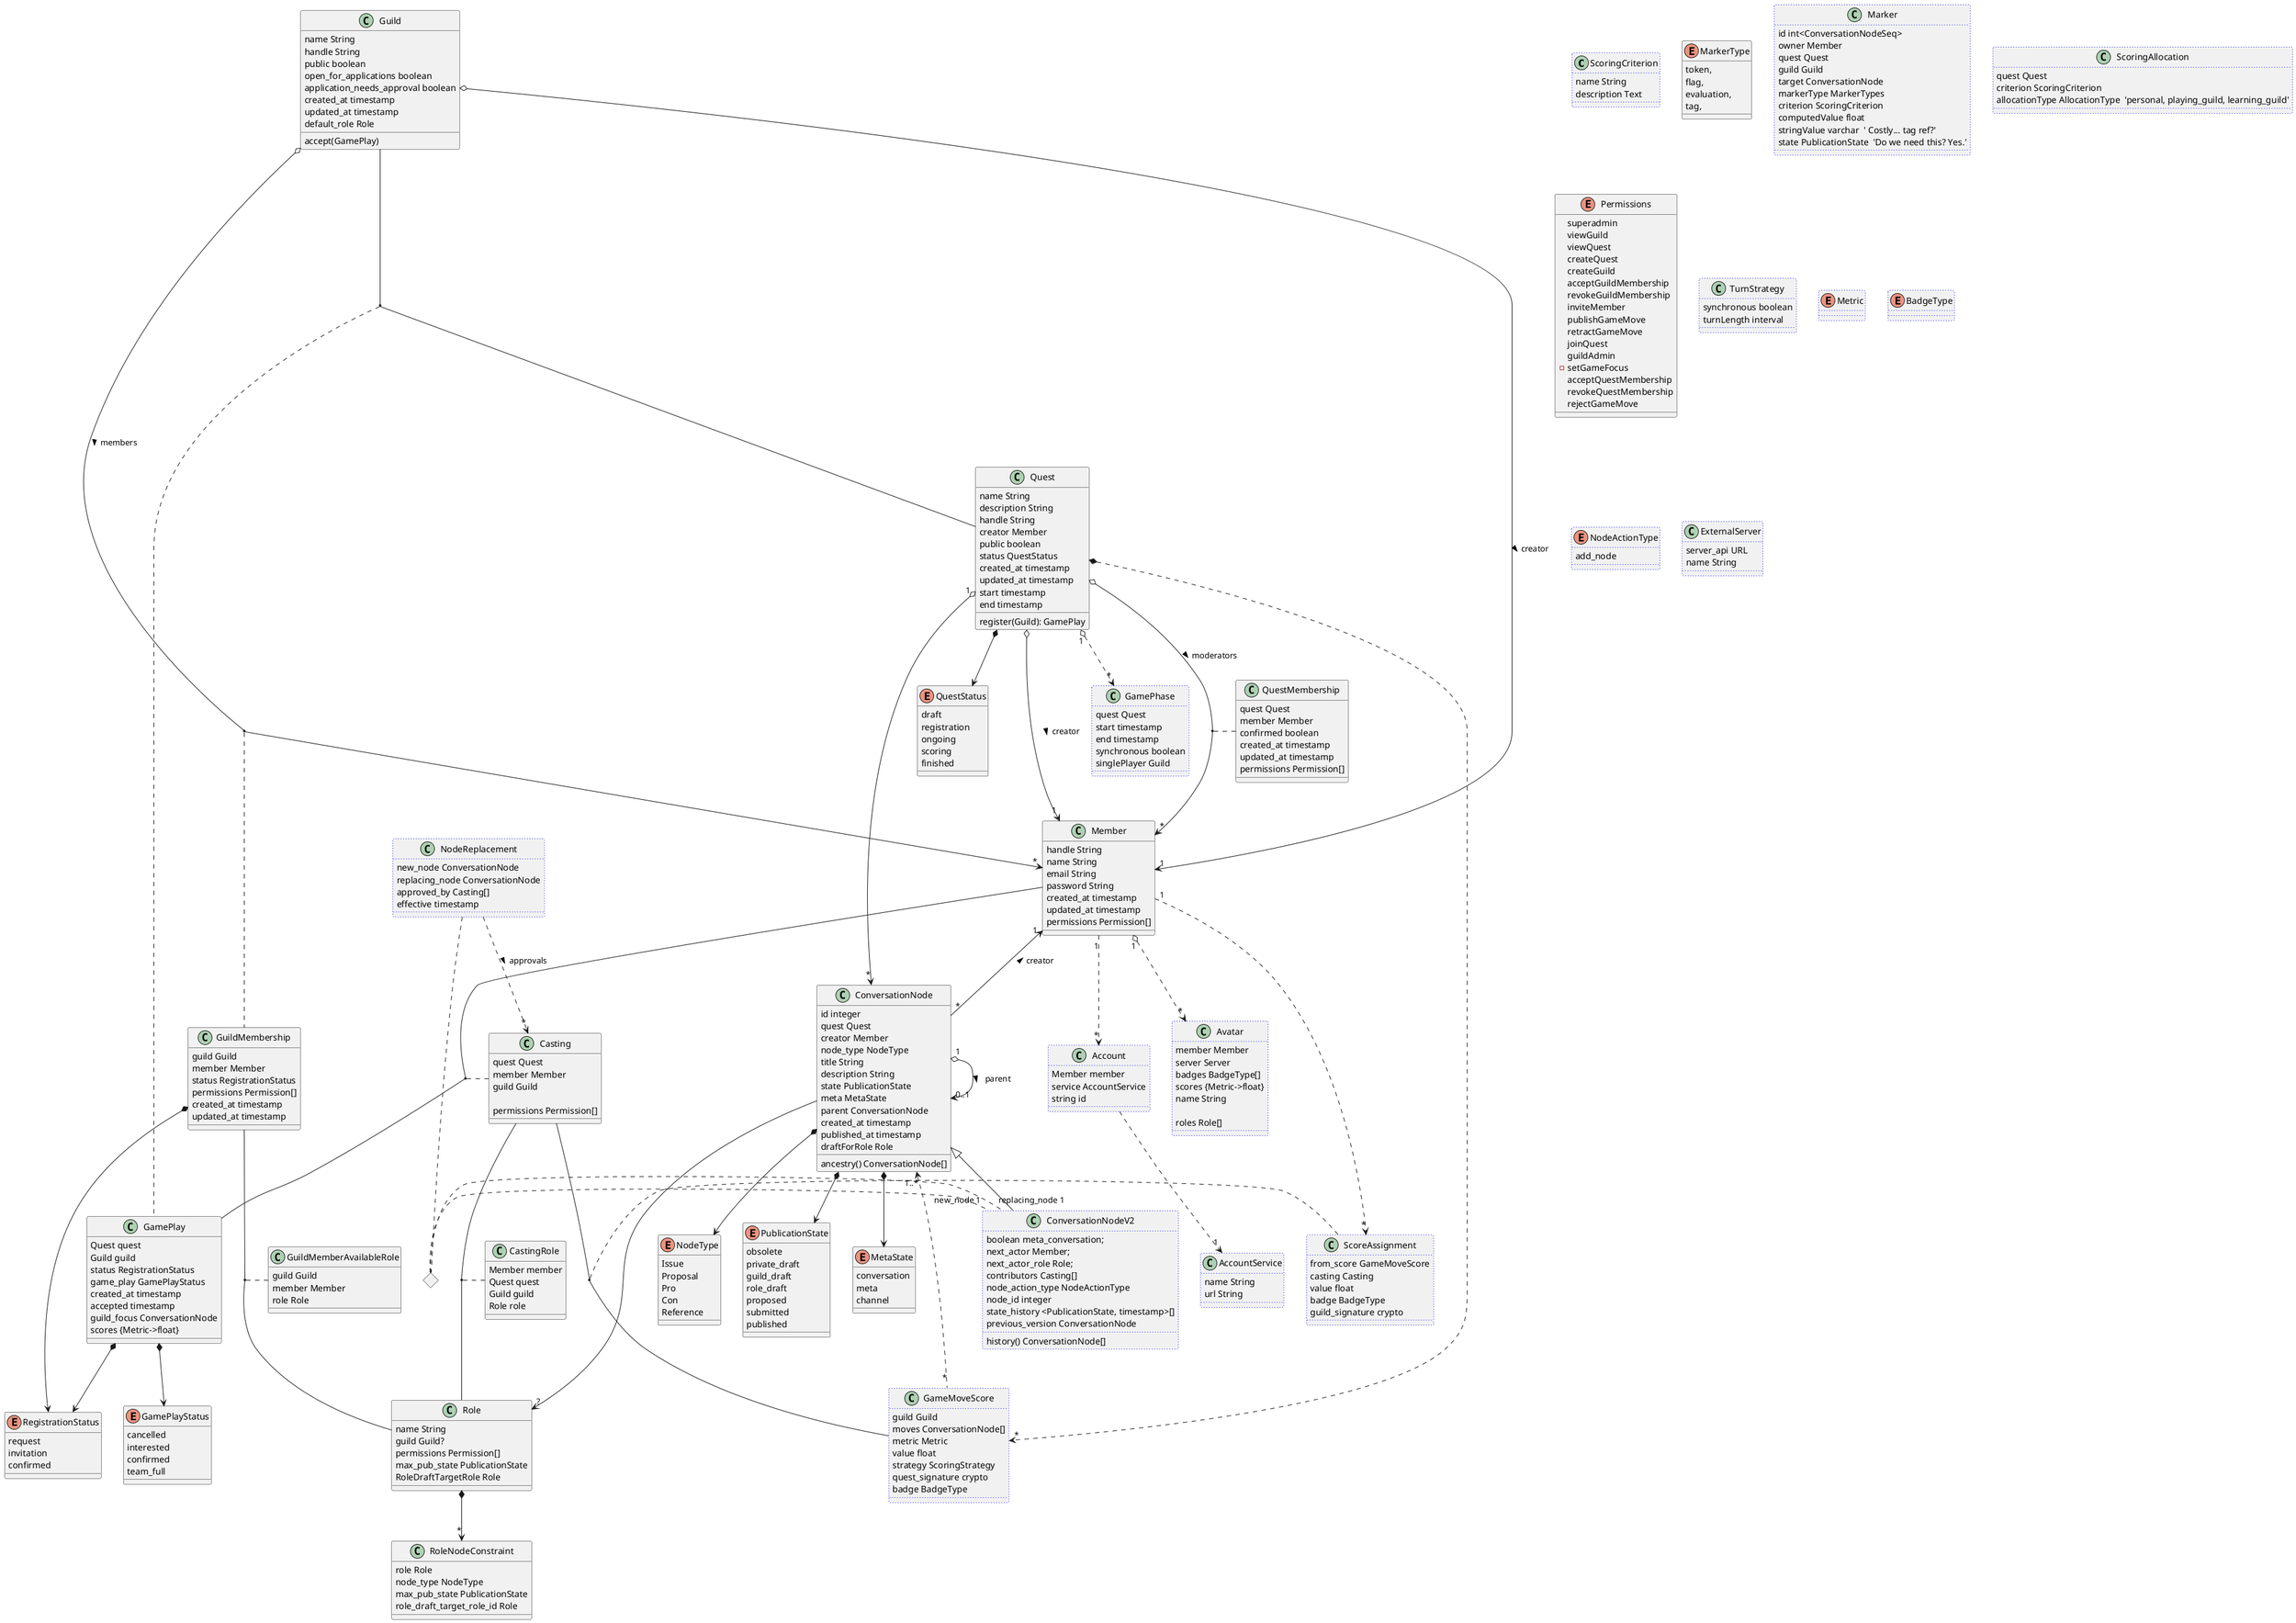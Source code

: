 @startuml sensecraft_planning

  class ScoringCriterion #line.dotted:blue {
    name String
    description Text
  }

  enum NodeType {
    Issue
    Proposal
    Pro
    Con
    Reference
  }

enum MarkerType {
  token,
  flag,
  evaluation,
  tag,
}

  class Marker #line.dotted:blue {
    id int<ConversationNodeSeq>
    owner Member
    quest Quest
    guild Guild
    'FK to play'
    target ConversationNode
    markerType MarkerTypes
    criterion ScoringCriterion
    computedValue float
    'What when many players contributed to that move?'
    stringValue varchar  ' Costly... tag ref?'
    state PublicationState  'Do we need this? Yes.'
  }


  class ScoringAllocation #line.dotted:blue {
    quest Quest
    criterion ScoringCriterion
    allocationType AllocationType  'personal, playing_guild, learning_guild'
  }

  class AccountService #line.dotted:blue {
    name String
    url String
  }

  enum RegistrationStatus {
    request
    invitation
    confirmed
  }


  enum QuestStatus {
    draft
    registration
    ongoing
    scoring
    finished
  }

  enum GamePlayStatus {
    cancelled
    interested
    confirmed
    team_full
  }

  enum Permissions {
    superadmin
    viewGuild
    viewQuest
    createQuest
    createGuild
    ' Guild permissions'
    acceptGuildMembership
    revokeGuildMembership
    inviteMember
    publishGameMove
    retractGameMove
    joinQuest
    guildAdmin
    - setGameFocus
    ' within term time'
    ' Quest permissions'
    acceptQuestMembership
    revokeQuestMembership
    rejectGameMove
    ' extraCreditForMove may have issues with favoritism'

  }

  ' Note: attach permissions to roles'

  class TurnStrategy #line.dotted:blue {
    synchronous boolean
    turnLength interval
  }

  enum PublicationState {
    obsolete
    private_draft
    guild_draft
    role_draft
    proposed
    ' proposed: the node authors think it's ready''
    submitted
    ' submitted: the guild leaders think it's ready, quest moderators aware of it. ''
    published
    ' published: visible to all.'
    ' published and submitted are the same for v1; eventually we'll allow turn-based visibility ''
  }

  enum MetaState {
    conversation
    meta
    channel
  }

  enum Metric #line.dotted:blue {

  }

  enum BadgeType #line.dotted:blue {

  }

  enum NodeActionType #line.dotted:blue {
    add_node
    ' Eventually refactorings'
  }

  class Member {
    ' server ExternalServer'
    handle String
    name String
    email String
    password String
    created_at timestamp
    updated_at timestamp
    permissions Permission[]
  }
  class Account #line.dotted:blue {
    Member member
    service AccountService
    string id
  }
  Account ..> "1" AccountService
  Member "1" ..> "*" Account

  class Guild {
    name String
    handle String
    public boolean
    open_for_applications boolean
    application_needs_approval boolean
    created_at timestamp
    updated_at timestamp
    default_role Role
    ' server ExternalServer '
    accept(GamePlay)
  }
  ' Guild --> "0..1" ExternalServer '
  ' Quest --> "0..1" ExternalServer '
  ' Member --> "0..1" ExternalServer '
  class Quest {
    name String
    description String
    handle String
    creator Member
    public boolean
    status QuestStatus
    created_at timestamp
    updated_at timestamp
    start timestamp
    end timestamp
    ' scoring ScoringStrategy '
    ' turns TurnStrategy '
    ' server ExternalServer '
    ' scoreMove(ConversationNode): GameMoveScore[] '
    register(Guild): GamePlay
  }
  Quest o--> "1" Member : > creator
  Quest o--> "*" Member : > moderators
  (Quest, Member) .. QuestMembership


  class QuestMembership {
    quest Quest
    member Member
    ' status RegistrationStatus '
    confirmed boolean
    created_at timestamp
    updated_at timestamp
    permissions Permission[]
  }
  Guild o--> "1" Member : > creator
  Guild o--> "*" Member : > members

  (Member , Guild) .. GuildMembership

  class GuildMembership {
    guild Guild
    member Member
    status RegistrationStatus
    permissions Permission[]
    created_at timestamp
    updated_at timestamp
  }

  GuildMembership *--> RegistrationStatus

  class ExternalServer #line.dotted:blue {
    server_api URL
    name String
  }


  class ConversationNode {
    id integer
    quest Quest
    creator Member
    node_type NodeType
    title String
    description String
    state PublicationState
    meta MetaState
    parent ConversationNode
    created_at timestamp
    published_at timestamp
    draftForRole Role
    ancestry() ConversationNode[]
  }

ConversationNode *--> NodeType
ConversationNode *--> PublicationState
ConversationNode *--> MetaState

ConversationNode --> "?" Role

ConversationNode <|-- ConversationNodeV2

class ConversationNodeV2 #line.dotted:blue {
    boolean meta_conversation;
    next_actor Member;
    next_actor_role Role;
    contributors Casting[]
    node_action_type NodeActionType
    node_id integer
    state_history <PublicationState, timestamp>[]
    ' GamePhase inferred from history? '
    ' allow more history than PublicationState? '
    previous_version ConversationNode
    history() ConversationNode[]
    ' may materialize in a ltree '
  }


  class NodeReplacement #line.dotted:blue {
    new_node ConversationNode
    replacing_node ConversationNode
    approved_by Casting[]
    effective timestamp
  }

  <> diamond
  NodeReplacement . diamond
  diamond . "new_node 1" ConversationNodeV2
  diamond . "replacing_node 1" ConversationNodeV2

  NodeReplacement ..> "*" Casting : > approvals

  'ConversationNodeV2 "*" o..> "1..*" Casting'
  ' Quest o--> ScoringStrategy'

  Member "1" <-- "*" ConversationNode : < creator
  ConversationNode "1" o-> "0..1" ConversationNode : > parent
  Quest "1" o--> "*" ConversationNode
  Quest *--> QuestStatus

  class GameMoveScore #line.dotted:blue {
    guild Guild
    moves ConversationNode[]
    metric Metric
    value float
    strategy ScoringStrategy
    quest_signature crypto
    badge BadgeType
  }
  ConversationNode "1..*" <.. "*" GameMoveScore
  Quest *..> "*" GameMoveScore
  class ScoreAssignment #line.dotted:blue {
    from_score GameMoveScore
    casting Casting
    value float
    ' Should I put all values in one assignment? Easier to check the total constraint.'
    badge BadgeType
    guild_signature crypto
  }

  (Casting, GameMoveScore) .. ScoreAssignment

  Member "1" ..> "*" ScoreAssignment

  ' GameMoveScore --> "1" ScoringStrategy '
  ' NOTE: GameMoveScore given by Quest, distribution of points to contributors is decided by guild'
  ' TODO: Score for a set of related game moves.'
  ' Q: are badges automated based on score? Possibly.'
  ' Are all points given by quest? Cross-guild scoring?'
  ' Maybe pre-announce number of points given by quest? Success criteria?'

  ' Question: Should I allow multiple avatars in a guild, reusable between quests?'
  ' Vs the Casting which is a way to play a game under a quest-specific identity...'
  ' That creates the question: Do the points/badges belong to the Avatar or the Member?'

  class Avatar #line.dotted:blue {
    ' Note: for v1, a single avatar.'
    member Member
    server Server
    badges BadgeType[]
    scores {Metric->float}
    name String
    ' defaults to member's handle'
    ' (server+name unique)'

    ' v2'
    roles Role[]
  }

  Member "1" o..> "*" Avatar

  class Casting {
    ' note: denormalized for uniqueness constraints'
    quest Quest
    member Member
    ' (quest+member unique)'
    guild Guild
    ' Constrain that the member be in playing guild'

    permissions Permission[]

    ' v2:'
    'avatar Avatar'
    ' Constrain avatar having same member'
    ' some permissions would be inherent in avatar's roles'
    'alias String'
    ' alias defaults to avatar handle'
    ' (quest+alias unique)'
  }

  class GamePlay {
    Quest quest
    Guild guild
    status RegistrationStatus
    game_play GamePlayStatus
    created_at timestamp
    accepted timestamp
    guild_focus ConversationNode
    scores {Metric->float}
  }

  GamePlay *--> RegistrationStatus
  GamePlay *--> GamePlayStatus

  (Guild , Quest) .. GamePlay
  (Member, GamePlay) .. Casting

  class Role {
    name String
    guild Guild?
    permissions Permission[]
    max_pub_state PublicationState
    RoleDraftTargetRole Role
  }

  class CastingRole {
    Member member
    Quest quest
    Guild guild
    Role role
  }

  class GuildMemberAvailableRole {
    guild Guild
    member Member
    role Role
  }

  (GuildMembership, Role) .. GuildMemberAvailableRole


  class RoleNodeConstraint {
    role Role
    node_type NodeType
    max_pub_state PublicationState
    role_draft_target_role_id Role
  }

  Role *--> "*" RoleNodeConstraint
  (Casting, Role) .. CastingRole

  class GamePhase  #line.dotted:blue {
    quest Quest
    start timestamp
    end timestamp
    synchronous boolean
    singlePlayer Guild
  }

  Quest "1" o..> "*" GamePhase

@enduml
